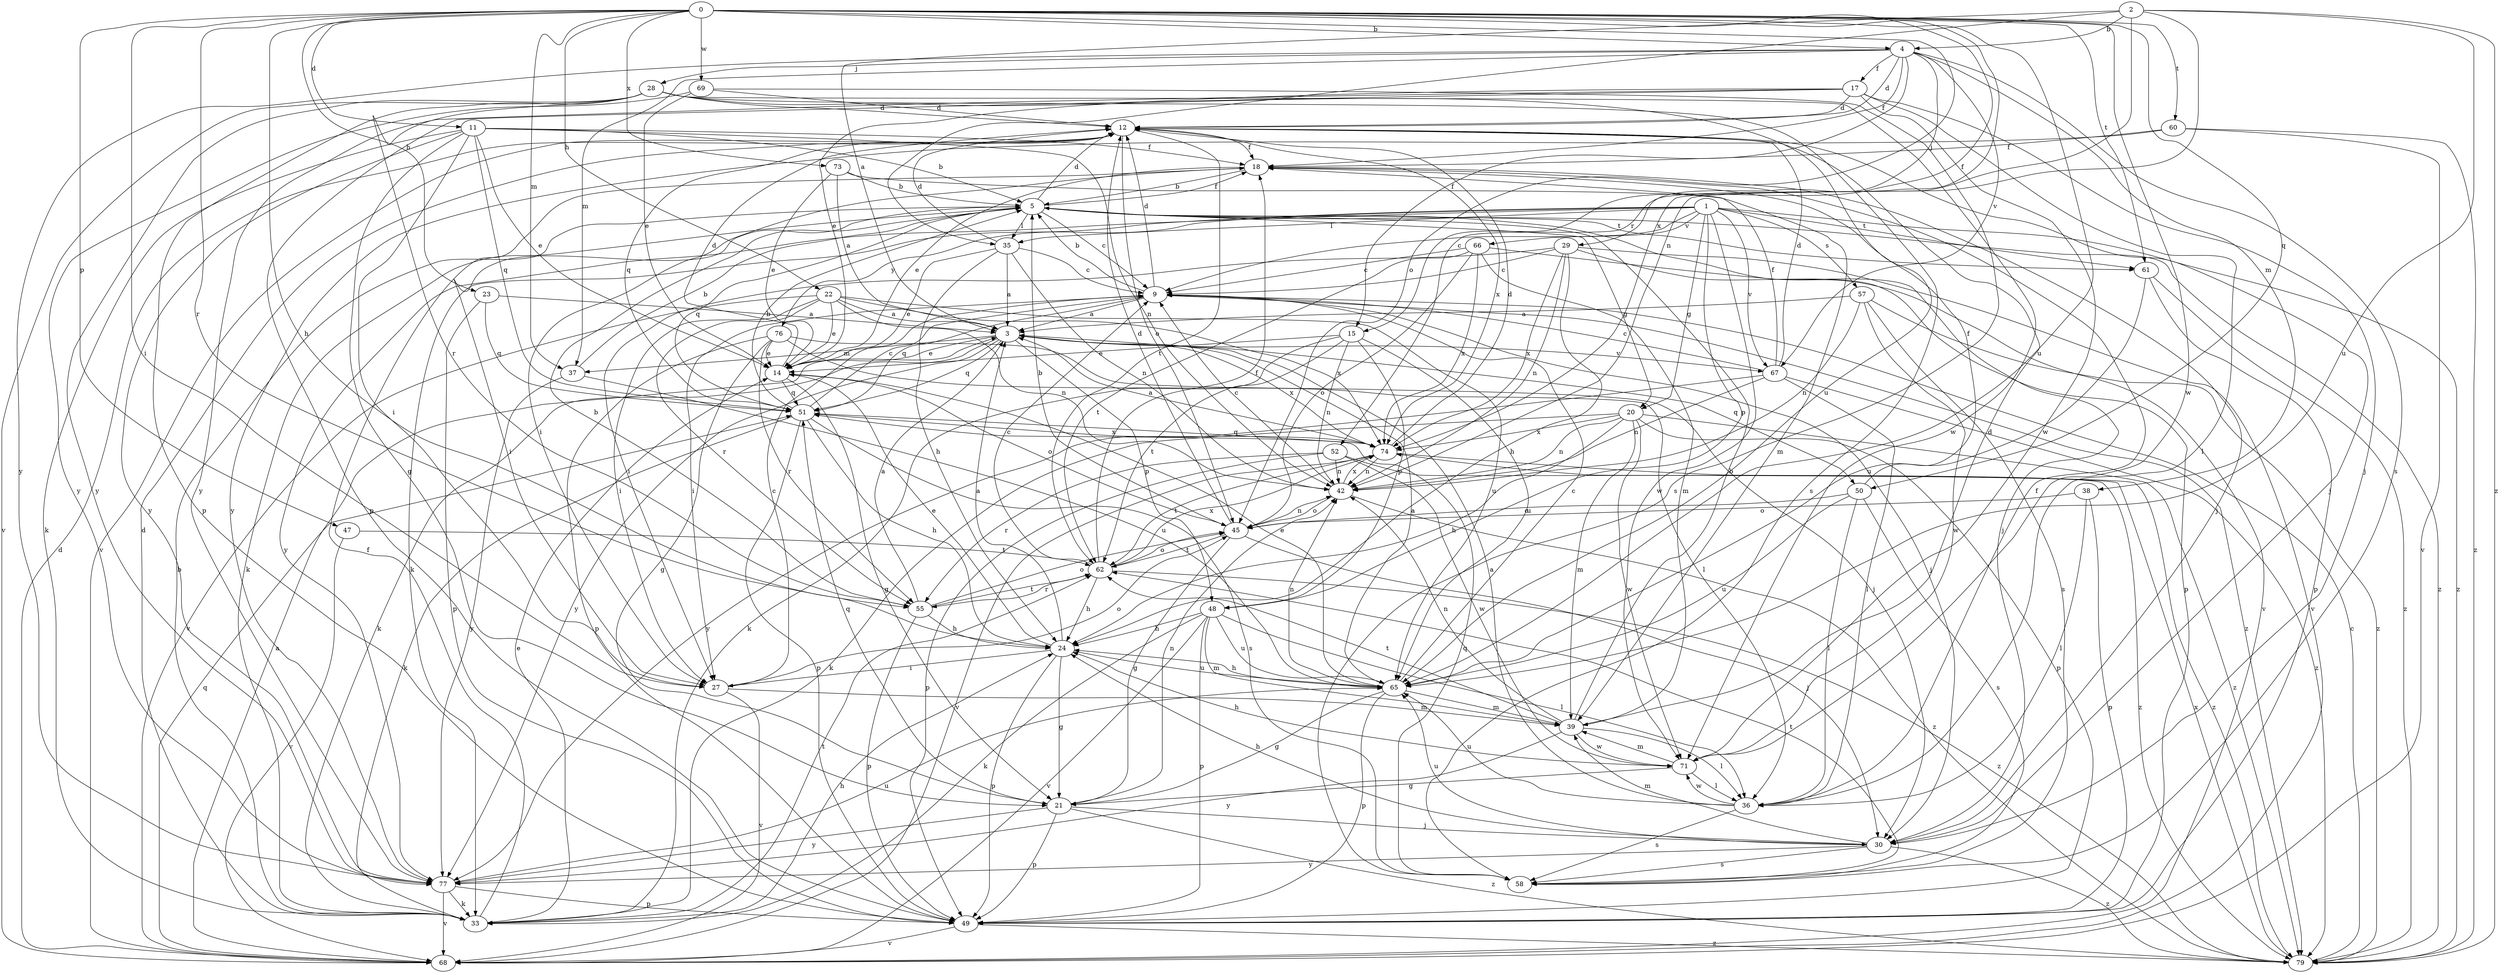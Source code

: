 strict digraph  {
0;
1;
2;
3;
4;
5;
9;
11;
12;
14;
15;
17;
18;
20;
21;
22;
23;
24;
27;
28;
29;
30;
33;
35;
36;
37;
38;
39;
42;
45;
47;
48;
49;
50;
51;
52;
55;
57;
58;
60;
61;
62;
65;
66;
67;
68;
69;
71;
73;
74;
76;
77;
79;
0 -> 4  [label=b];
0 -> 11  [label=d];
0 -> 15  [label=f];
0 -> 22  [label=h];
0 -> 23  [label=h];
0 -> 24  [label=h];
0 -> 27  [label=i];
0 -> 37  [label=m];
0 -> 45  [label=o];
0 -> 47  [label=p];
0 -> 50  [label=q];
0 -> 52  [label=r];
0 -> 55  [label=r];
0 -> 60  [label=t];
0 -> 61  [label=t];
0 -> 65  [label=u];
0 -> 69  [label=w];
0 -> 71  [label=w];
0 -> 73  [label=x];
1 -> 9  [label=c];
1 -> 20  [label=g];
1 -> 33  [label=k];
1 -> 35  [label=l];
1 -> 48  [label=p];
1 -> 57  [label=s];
1 -> 61  [label=t];
1 -> 66  [label=v];
1 -> 67  [label=v];
1 -> 71  [label=w];
1 -> 76  [label=y];
1 -> 77  [label=y];
1 -> 79  [label=z];
2 -> 3  [label=a];
2 -> 4  [label=b];
2 -> 35  [label=l];
2 -> 42  [label=n];
2 -> 65  [label=u];
2 -> 74  [label=x];
2 -> 79  [label=z];
3 -> 14  [label=e];
3 -> 33  [label=k];
3 -> 37  [label=m];
3 -> 48  [label=p];
3 -> 50  [label=q];
3 -> 51  [label=q];
3 -> 67  [label=v];
3 -> 74  [label=x];
3 -> 77  [label=y];
4 -> 12  [label=d];
4 -> 15  [label=f];
4 -> 17  [label=f];
4 -> 18  [label=f];
4 -> 28  [label=j];
4 -> 29  [label=j];
4 -> 37  [label=m];
4 -> 38  [label=m];
4 -> 58  [label=s];
4 -> 67  [label=v];
4 -> 77  [label=y];
5 -> 9  [label=c];
5 -> 12  [label=d];
5 -> 18  [label=f];
5 -> 20  [label=g];
5 -> 27  [label=i];
5 -> 30  [label=j];
5 -> 33  [label=k];
5 -> 35  [label=l];
5 -> 51  [label=q];
5 -> 61  [label=t];
5 -> 79  [label=z];
9 -> 3  [label=a];
9 -> 5  [label=b];
9 -> 12  [label=d];
9 -> 27  [label=i];
9 -> 30  [label=j];
9 -> 51  [label=q];
9 -> 79  [label=z];
11 -> 5  [label=b];
11 -> 14  [label=e];
11 -> 18  [label=f];
11 -> 21  [label=g];
11 -> 27  [label=i];
11 -> 33  [label=k];
11 -> 42  [label=n];
11 -> 51  [label=q];
11 -> 77  [label=y];
12 -> 18  [label=f];
12 -> 30  [label=j];
12 -> 45  [label=o];
12 -> 51  [label=q];
12 -> 62  [label=t];
12 -> 68  [label=v];
12 -> 74  [label=x];
14 -> 12  [label=d];
14 -> 21  [label=g];
14 -> 45  [label=o];
14 -> 51  [label=q];
15 -> 14  [label=e];
15 -> 33  [label=k];
15 -> 42  [label=n];
15 -> 48  [label=p];
15 -> 62  [label=t];
15 -> 65  [label=u];
17 -> 12  [label=d];
17 -> 14  [label=e];
17 -> 30  [label=j];
17 -> 36  [label=l];
17 -> 49  [label=p];
17 -> 71  [label=w];
17 -> 77  [label=y];
18 -> 5  [label=b];
18 -> 14  [label=e];
18 -> 27  [label=i];
18 -> 30  [label=j];
20 -> 24  [label=h];
20 -> 33  [label=k];
20 -> 39  [label=m];
20 -> 42  [label=n];
20 -> 49  [label=p];
20 -> 71  [label=w];
20 -> 74  [label=x];
20 -> 79  [label=z];
21 -> 30  [label=j];
21 -> 42  [label=n];
21 -> 49  [label=p];
21 -> 51  [label=q];
21 -> 77  [label=y];
21 -> 79  [label=z];
22 -> 3  [label=a];
22 -> 14  [label=e];
22 -> 27  [label=i];
22 -> 42  [label=n];
22 -> 55  [label=r];
22 -> 65  [label=u];
22 -> 68  [label=v];
22 -> 74  [label=x];
23 -> 3  [label=a];
23 -> 49  [label=p];
23 -> 51  [label=q];
24 -> 3  [label=a];
24 -> 14  [label=e];
24 -> 21  [label=g];
24 -> 27  [label=i];
24 -> 49  [label=p];
24 -> 65  [label=u];
27 -> 9  [label=c];
27 -> 39  [label=m];
27 -> 45  [label=o];
27 -> 68  [label=v];
28 -> 12  [label=d];
28 -> 49  [label=p];
28 -> 55  [label=r];
28 -> 58  [label=s];
28 -> 65  [label=u];
28 -> 68  [label=v];
28 -> 71  [label=w];
28 -> 77  [label=y];
29 -> 9  [label=c];
29 -> 24  [label=h];
29 -> 27  [label=i];
29 -> 42  [label=n];
29 -> 49  [label=p];
29 -> 68  [label=v];
29 -> 74  [label=x];
30 -> 24  [label=h];
30 -> 39  [label=m];
30 -> 58  [label=s];
30 -> 65  [label=u];
30 -> 77  [label=y];
30 -> 79  [label=z];
33 -> 5  [label=b];
33 -> 12  [label=d];
33 -> 14  [label=e];
33 -> 18  [label=f];
33 -> 24  [label=h];
33 -> 62  [label=t];
35 -> 3  [label=a];
35 -> 9  [label=c];
35 -> 12  [label=d];
35 -> 14  [label=e];
35 -> 24  [label=h];
35 -> 42  [label=n];
36 -> 3  [label=a];
36 -> 18  [label=f];
36 -> 58  [label=s];
36 -> 65  [label=u];
36 -> 71  [label=w];
37 -> 5  [label=b];
37 -> 65  [label=u];
37 -> 77  [label=y];
38 -> 36  [label=l];
38 -> 45  [label=o];
38 -> 49  [label=p];
39 -> 5  [label=b];
39 -> 12  [label=d];
39 -> 36  [label=l];
39 -> 42  [label=n];
39 -> 62  [label=t];
39 -> 71  [label=w];
39 -> 77  [label=y];
42 -> 9  [label=c];
42 -> 45  [label=o];
42 -> 74  [label=x];
42 -> 79  [label=z];
45 -> 5  [label=b];
45 -> 12  [label=d];
45 -> 21  [label=g];
45 -> 30  [label=j];
45 -> 42  [label=n];
45 -> 62  [label=t];
47 -> 62  [label=t];
47 -> 68  [label=v];
48 -> 24  [label=h];
48 -> 33  [label=k];
48 -> 36  [label=l];
48 -> 39  [label=m];
48 -> 49  [label=p];
48 -> 65  [label=u];
48 -> 68  [label=v];
49 -> 68  [label=v];
49 -> 79  [label=z];
50 -> 18  [label=f];
50 -> 36  [label=l];
50 -> 45  [label=o];
50 -> 58  [label=s];
50 -> 65  [label=u];
51 -> 5  [label=b];
51 -> 9  [label=c];
51 -> 24  [label=h];
51 -> 33  [label=k];
51 -> 49  [label=p];
51 -> 58  [label=s];
51 -> 74  [label=x];
52 -> 42  [label=n];
52 -> 49  [label=p];
52 -> 55  [label=r];
52 -> 71  [label=w];
52 -> 79  [label=z];
55 -> 3  [label=a];
55 -> 5  [label=b];
55 -> 24  [label=h];
55 -> 45  [label=o];
55 -> 49  [label=p];
55 -> 62  [label=t];
57 -> 3  [label=a];
57 -> 42  [label=n];
57 -> 58  [label=s];
57 -> 71  [label=w];
57 -> 79  [label=z];
58 -> 51  [label=q];
58 -> 62  [label=t];
60 -> 18  [label=f];
60 -> 68  [label=v];
60 -> 77  [label=y];
60 -> 79  [label=z];
61 -> 49  [label=p];
61 -> 65  [label=u];
61 -> 79  [label=z];
62 -> 9  [label=c];
62 -> 18  [label=f];
62 -> 24  [label=h];
62 -> 45  [label=o];
62 -> 55  [label=r];
62 -> 74  [label=x];
62 -> 79  [label=z];
65 -> 3  [label=a];
65 -> 9  [label=c];
65 -> 14  [label=e];
65 -> 21  [label=g];
65 -> 24  [label=h];
65 -> 39  [label=m];
65 -> 42  [label=n];
65 -> 49  [label=p];
66 -> 9  [label=c];
66 -> 39  [label=m];
66 -> 45  [label=o];
66 -> 62  [label=t];
66 -> 68  [label=v];
66 -> 74  [label=x];
67 -> 9  [label=c];
67 -> 12  [label=d];
67 -> 18  [label=f];
67 -> 36  [label=l];
67 -> 42  [label=n];
67 -> 77  [label=y];
67 -> 79  [label=z];
68 -> 3  [label=a];
68 -> 12  [label=d];
68 -> 51  [label=q];
69 -> 12  [label=d];
69 -> 14  [label=e];
69 -> 58  [label=s];
69 -> 77  [label=y];
71 -> 21  [label=g];
71 -> 24  [label=h];
71 -> 36  [label=l];
71 -> 39  [label=m];
73 -> 3  [label=a];
73 -> 5  [label=b];
73 -> 14  [label=e];
73 -> 39  [label=m];
74 -> 3  [label=a];
74 -> 12  [label=d];
74 -> 42  [label=n];
74 -> 51  [label=q];
74 -> 62  [label=t];
74 -> 68  [label=v];
74 -> 79  [label=z];
76 -> 14  [label=e];
76 -> 21  [label=g];
76 -> 30  [label=j];
76 -> 36  [label=l];
76 -> 49  [label=p];
76 -> 55  [label=r];
77 -> 33  [label=k];
77 -> 49  [label=p];
77 -> 65  [label=u];
77 -> 68  [label=v];
79 -> 9  [label=c];
79 -> 74  [label=x];
}
